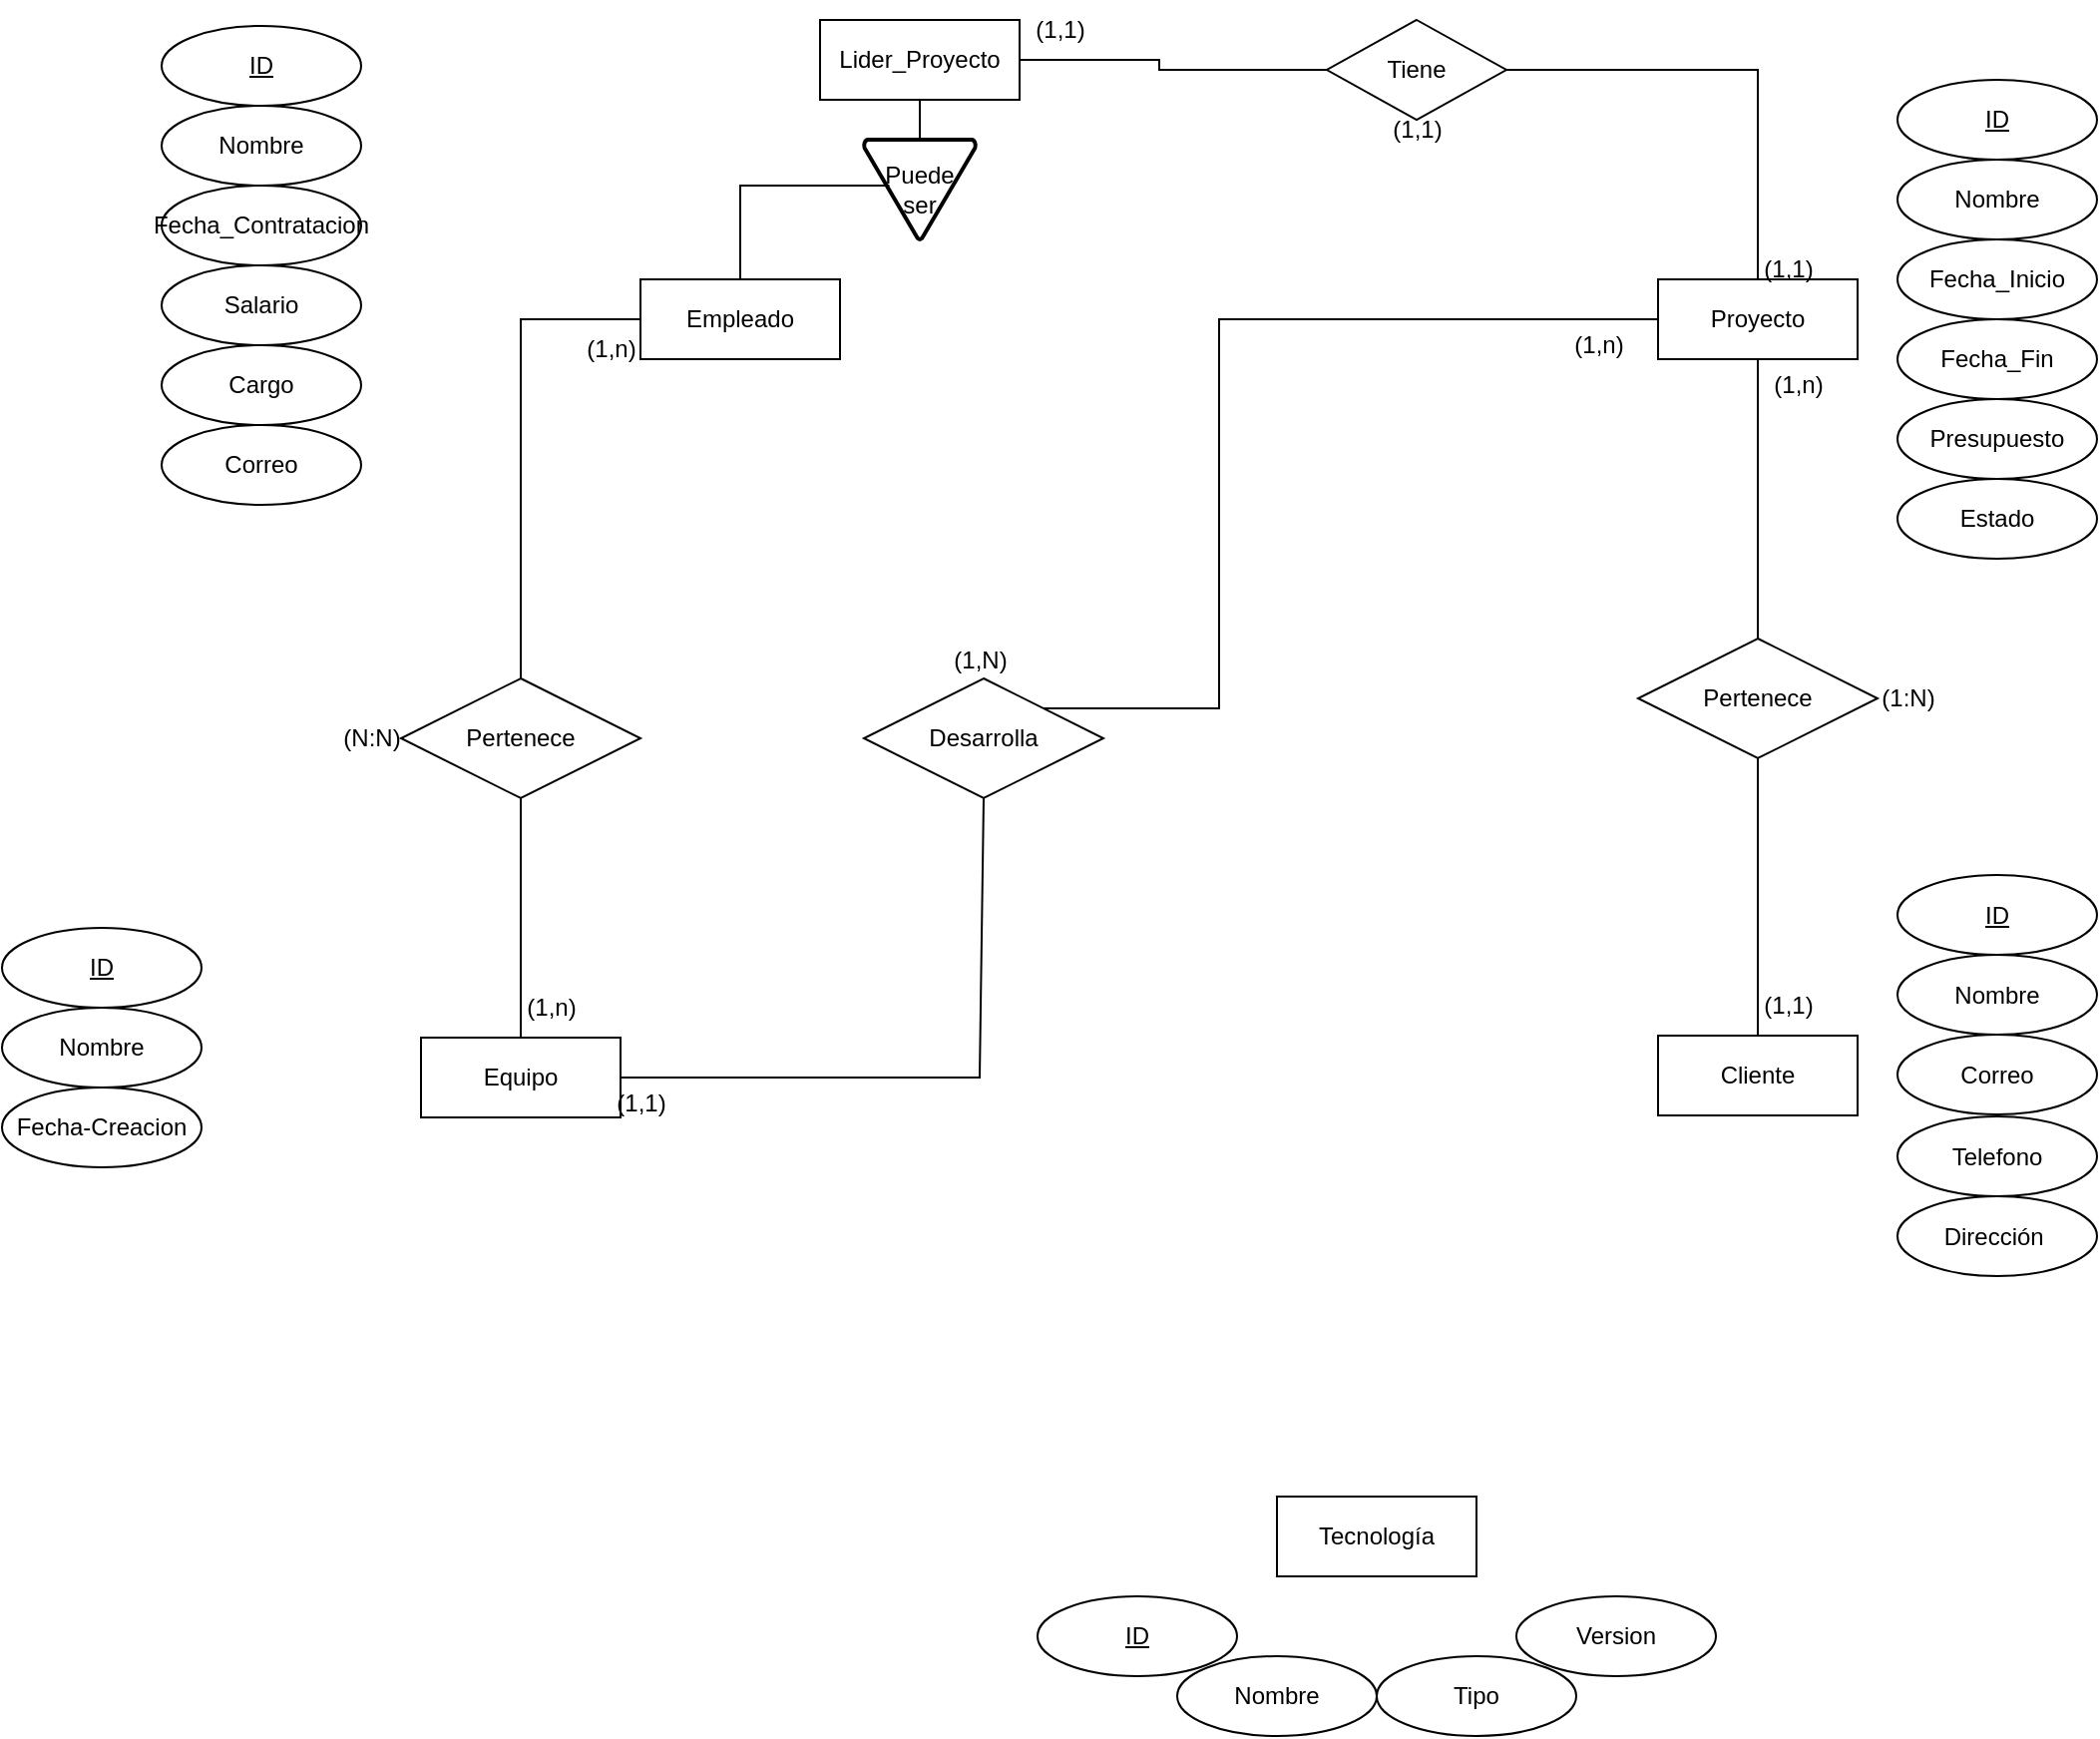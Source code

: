 <mxfile version="26.1.0">
  <diagram name="Página-1" id="SaEYAZio6c6tHSpdK9pB">
    <mxGraphModel dx="2261" dy="738" grid="1" gridSize="10" guides="1" tooltips="1" connect="1" arrows="1" fold="1" page="1" pageScale="1" pageWidth="827" pageHeight="1169" math="0" shadow="0">
      <root>
        <mxCell id="0" />
        <mxCell id="1" parent="0" />
        <mxCell id="bBvE1cvLCG1G2UjmCAkk-1" value="Empleado" style="whiteSpace=wrap;html=1;align=center;" parent="1" vertex="1">
          <mxGeometry x="70" y="140" width="100" height="40" as="geometry" />
        </mxCell>
        <mxCell id="bBvE1cvLCG1G2UjmCAkk-2" value="Proyecto" style="whiteSpace=wrap;html=1;align=center;" parent="1" vertex="1">
          <mxGeometry x="580" y="140" width="100" height="40" as="geometry" />
        </mxCell>
        <mxCell id="bBvE1cvLCG1G2UjmCAkk-3" value="Cliente" style="whiteSpace=wrap;html=1;align=center;" parent="1" vertex="1">
          <mxGeometry x="580" y="519" width="100" height="40" as="geometry" />
        </mxCell>
        <mxCell id="bBvE1cvLCG1G2UjmCAkk-4" value="Tecnología" style="whiteSpace=wrap;html=1;align=center;" parent="1" vertex="1">
          <mxGeometry x="389" y="750" width="100" height="40" as="geometry" />
        </mxCell>
        <mxCell id="bBvE1cvLCG1G2UjmCAkk-5" value="Equipo" style="whiteSpace=wrap;html=1;align=center;" parent="1" vertex="1">
          <mxGeometry x="-40" y="520" width="100" height="40" as="geometry" />
        </mxCell>
        <mxCell id="bBvE1cvLCG1G2UjmCAkk-6" value="ID" style="ellipse;whiteSpace=wrap;html=1;align=center;fontStyle=4;" parent="1" vertex="1">
          <mxGeometry x="-170" y="13" width="100" height="40" as="geometry" />
        </mxCell>
        <mxCell id="bBvE1cvLCG1G2UjmCAkk-7" value="Nombre" style="ellipse;whiteSpace=wrap;html=1;align=center;" parent="1" vertex="1">
          <mxGeometry x="-170" y="53" width="100" height="40" as="geometry" />
        </mxCell>
        <mxCell id="bBvE1cvLCG1G2UjmCAkk-8" value="Correo" style="ellipse;whiteSpace=wrap;html=1;align=center;" parent="1" vertex="1">
          <mxGeometry x="-170" y="213" width="100" height="40" as="geometry" />
        </mxCell>
        <mxCell id="bBvE1cvLCG1G2UjmCAkk-9" value="Cargo" style="ellipse;whiteSpace=wrap;html=1;align=center;" parent="1" vertex="1">
          <mxGeometry x="-170" y="173" width="100" height="40" as="geometry" />
        </mxCell>
        <mxCell id="bBvE1cvLCG1G2UjmCAkk-10" value="Fecha_Contratacion" style="ellipse;whiteSpace=wrap;html=1;align=center;" parent="1" vertex="1">
          <mxGeometry x="-170" y="93" width="100" height="40" as="geometry" />
        </mxCell>
        <mxCell id="bBvE1cvLCG1G2UjmCAkk-11" value="Salario" style="ellipse;whiteSpace=wrap;html=1;align=center;" parent="1" vertex="1">
          <mxGeometry x="-170" y="133" width="100" height="40" as="geometry" />
        </mxCell>
        <mxCell id="bBvE1cvLCG1G2UjmCAkk-12" value="Nombre" style="ellipse;whiteSpace=wrap;html=1;align=center;" parent="1" vertex="1">
          <mxGeometry x="700" y="80" width="100" height="40" as="geometry" />
        </mxCell>
        <mxCell id="bBvE1cvLCG1G2UjmCAkk-13" value="ID" style="ellipse;whiteSpace=wrap;html=1;align=center;fontStyle=4;" parent="1" vertex="1">
          <mxGeometry x="700" y="40" width="100" height="40" as="geometry" />
        </mxCell>
        <mxCell id="bBvE1cvLCG1G2UjmCAkk-14" value="Fecha_Inicio" style="ellipse;whiteSpace=wrap;html=1;align=center;" parent="1" vertex="1">
          <mxGeometry x="700" y="120" width="100" height="40" as="geometry" />
        </mxCell>
        <mxCell id="bBvE1cvLCG1G2UjmCAkk-15" value="Fecha_Fin" style="ellipse;whiteSpace=wrap;html=1;align=center;" parent="1" vertex="1">
          <mxGeometry x="700" y="160" width="100" height="40" as="geometry" />
        </mxCell>
        <mxCell id="bBvE1cvLCG1G2UjmCAkk-16" value="Presupuesto" style="ellipse;whiteSpace=wrap;html=1;align=center;" parent="1" vertex="1">
          <mxGeometry x="700" y="200" width="100" height="40" as="geometry" />
        </mxCell>
        <mxCell id="bBvE1cvLCG1G2UjmCAkk-17" value="Estado" style="ellipse;whiteSpace=wrap;html=1;align=center;" parent="1" vertex="1">
          <mxGeometry x="700" y="240" width="100" height="40" as="geometry" />
        </mxCell>
        <mxCell id="bBvE1cvLCG1G2UjmCAkk-18" value="ID" style="ellipse;whiteSpace=wrap;html=1;align=center;fontStyle=4;" parent="1" vertex="1">
          <mxGeometry x="700" y="438.5" width="100" height="40" as="geometry" />
        </mxCell>
        <mxCell id="bBvE1cvLCG1G2UjmCAkk-19" value="Nombre" style="ellipse;whiteSpace=wrap;html=1;align=center;" parent="1" vertex="1">
          <mxGeometry x="700" y="478.5" width="100" height="40" as="geometry" />
        </mxCell>
        <mxCell id="bBvE1cvLCG1G2UjmCAkk-20" value="Correo" style="ellipse;whiteSpace=wrap;html=1;align=center;" parent="1" vertex="1">
          <mxGeometry x="700" y="518.5" width="100" height="40" as="geometry" />
        </mxCell>
        <mxCell id="bBvE1cvLCG1G2UjmCAkk-21" value="Telefono" style="ellipse;whiteSpace=wrap;html=1;align=center;" parent="1" vertex="1">
          <mxGeometry x="700" y="559.5" width="100" height="40" as="geometry" />
        </mxCell>
        <mxCell id="bBvE1cvLCG1G2UjmCAkk-22" value="Dirección&amp;nbsp;" style="ellipse;whiteSpace=wrap;html=1;align=center;" parent="1" vertex="1">
          <mxGeometry x="700" y="599.5" width="100" height="40" as="geometry" />
        </mxCell>
        <mxCell id="bBvE1cvLCG1G2UjmCAkk-23" value="ID" style="ellipse;whiteSpace=wrap;html=1;align=center;fontStyle=4;" parent="1" vertex="1">
          <mxGeometry x="269" y="800" width="100" height="40" as="geometry" />
        </mxCell>
        <mxCell id="bBvE1cvLCG1G2UjmCAkk-24" value="Nombre" style="ellipse;whiteSpace=wrap;html=1;align=center;" parent="1" vertex="1">
          <mxGeometry x="339" y="830" width="100" height="40" as="geometry" />
        </mxCell>
        <mxCell id="bBvE1cvLCG1G2UjmCAkk-25" value="Version" style="ellipse;whiteSpace=wrap;html=1;align=center;" parent="1" vertex="1">
          <mxGeometry x="509" y="800" width="100" height="40" as="geometry" />
        </mxCell>
        <mxCell id="bBvE1cvLCG1G2UjmCAkk-26" value="Tipo" style="ellipse;whiteSpace=wrap;html=1;align=center;" parent="1" vertex="1">
          <mxGeometry x="439" y="830" width="100" height="40" as="geometry" />
        </mxCell>
        <mxCell id="bBvE1cvLCG1G2UjmCAkk-27" value="ID" style="ellipse;whiteSpace=wrap;html=1;align=center;fontStyle=4;" parent="1" vertex="1">
          <mxGeometry x="-250" y="465" width="100" height="40" as="geometry" />
        </mxCell>
        <mxCell id="bBvE1cvLCG1G2UjmCAkk-28" value="Nombre" style="ellipse;whiteSpace=wrap;html=1;align=center;" parent="1" vertex="1">
          <mxGeometry x="-250" y="505" width="100" height="40" as="geometry" />
        </mxCell>
        <mxCell id="bBvE1cvLCG1G2UjmCAkk-29" value="Fecha-Creacion" style="ellipse;whiteSpace=wrap;html=1;align=center;" parent="1" vertex="1">
          <mxGeometry x="-250" y="545" width="100" height="40" as="geometry" />
        </mxCell>
        <mxCell id="bBvE1cvLCG1G2UjmCAkk-31" value="Pertenece" style="shape=rhombus;perimeter=rhombusPerimeter;whiteSpace=wrap;html=1;align=center;" parent="1" vertex="1">
          <mxGeometry x="-50" y="340" width="120" height="60" as="geometry" />
        </mxCell>
        <mxCell id="bBvE1cvLCG1G2UjmCAkk-33" value="" style="endArrow=none;html=1;rounded=0;exitX=0;exitY=0.5;exitDx=0;exitDy=0;entryX=0.5;entryY=0;entryDx=0;entryDy=0;" parent="1" source="bBvE1cvLCG1G2UjmCAkk-1" target="bBvE1cvLCG1G2UjmCAkk-31" edge="1">
          <mxGeometry relative="1" as="geometry">
            <mxPoint x="330" y="270" as="sourcePoint" />
            <mxPoint x="490" y="270" as="targetPoint" />
            <Array as="points">
              <mxPoint x="10" y="160" />
              <mxPoint x="10" y="210" />
            </Array>
          </mxGeometry>
        </mxCell>
        <mxCell id="bBvE1cvLCG1G2UjmCAkk-34" value="" style="endArrow=none;html=1;rounded=0;exitX=0.5;exitY=1;exitDx=0;exitDy=0;entryX=0.5;entryY=0;entryDx=0;entryDy=0;" parent="1" source="bBvE1cvLCG1G2UjmCAkk-31" target="bBvE1cvLCG1G2UjmCAkk-5" edge="1">
          <mxGeometry relative="1" as="geometry">
            <mxPoint x="220" y="190" as="sourcePoint" />
            <mxPoint x="220" y="330" as="targetPoint" />
          </mxGeometry>
        </mxCell>
        <mxCell id="bBvE1cvLCG1G2UjmCAkk-35" value="(1,n)" style="text;html=1;align=center;verticalAlign=middle;resizable=0;points=[];autosize=1;strokeColor=none;fillColor=none;" parent="1" vertex="1">
          <mxGeometry x="30" y="160" width="50" height="30" as="geometry" />
        </mxCell>
        <mxCell id="bBvE1cvLCG1G2UjmCAkk-36" value="(1,n)" style="text;html=1;align=center;verticalAlign=middle;resizable=0;points=[];autosize=1;strokeColor=none;fillColor=none;" parent="1" vertex="1">
          <mxGeometry y="490" width="50" height="30" as="geometry" />
        </mxCell>
        <mxCell id="bBvE1cvLCG1G2UjmCAkk-37" value="(N:N)" style="text;html=1;align=center;verticalAlign=middle;resizable=0;points=[];autosize=1;strokeColor=none;fillColor=none;" parent="1" vertex="1">
          <mxGeometry x="-90" y="355" width="50" height="30" as="geometry" />
        </mxCell>
        <mxCell id="bBvE1cvLCG1G2UjmCAkk-38" value="Puede ser" style="strokeWidth=2;html=1;shape=mxgraph.flowchart.merge_or_storage;whiteSpace=wrap;" parent="1" vertex="1">
          <mxGeometry x="182" y="70" width="56" height="50" as="geometry" />
        </mxCell>
        <mxCell id="bBvE1cvLCG1G2UjmCAkk-39" value="Lider_Proyecto" style="whiteSpace=wrap;html=1;align=center;" parent="1" vertex="1">
          <mxGeometry x="160" y="10" width="100" height="40" as="geometry" />
        </mxCell>
        <mxCell id="bBvE1cvLCG1G2UjmCAkk-40" value="" style="endArrow=none;html=1;rounded=0;exitX=0.227;exitY=0.46;exitDx=0;exitDy=0;entryX=0.5;entryY=0;entryDx=0;entryDy=0;exitPerimeter=0;" parent="1" source="bBvE1cvLCG1G2UjmCAkk-38" target="bBvE1cvLCG1G2UjmCAkk-1" edge="1">
          <mxGeometry relative="1" as="geometry">
            <mxPoint x="220" y="190" as="sourcePoint" />
            <mxPoint x="220" y="330" as="targetPoint" />
            <Array as="points">
              <mxPoint x="120" y="93" />
            </Array>
          </mxGeometry>
        </mxCell>
        <mxCell id="bBvE1cvLCG1G2UjmCAkk-41" value="" style="endArrow=none;html=1;rounded=0;exitX=0.5;exitY=1;exitDx=0;exitDy=0;entryX=0.5;entryY=0;entryDx=0;entryDy=0;entryPerimeter=0;" parent="1" source="bBvE1cvLCG1G2UjmCAkk-39" target="bBvE1cvLCG1G2UjmCAkk-38" edge="1">
          <mxGeometry relative="1" as="geometry">
            <mxPoint x="230" y="200" as="sourcePoint" />
            <mxPoint x="230" y="340" as="targetPoint" />
          </mxGeometry>
        </mxCell>
        <mxCell id="bBvE1cvLCG1G2UjmCAkk-42" value="Pertenece" style="shape=rhombus;perimeter=rhombusPerimeter;whiteSpace=wrap;html=1;align=center;" parent="1" vertex="1">
          <mxGeometry x="570" y="320" width="120" height="60" as="geometry" />
        </mxCell>
        <mxCell id="bBvE1cvLCG1G2UjmCAkk-43" value="" style="endArrow=none;html=1;rounded=0;exitX=0.5;exitY=1;exitDx=0;exitDy=0;entryX=0.5;entryY=0;entryDx=0;entryDy=0;" parent="1" source="bBvE1cvLCG1G2UjmCAkk-42" target="bBvE1cvLCG1G2UjmCAkk-3" edge="1">
          <mxGeometry relative="1" as="geometry">
            <mxPoint x="220" y="390" as="sourcePoint" />
            <mxPoint x="220" y="520" as="targetPoint" />
          </mxGeometry>
        </mxCell>
        <mxCell id="bBvE1cvLCG1G2UjmCAkk-44" value="" style="endArrow=none;html=1;rounded=0;exitX=0.5;exitY=1;exitDx=0;exitDy=0;entryX=0.5;entryY=0;entryDx=0;entryDy=0;" parent="1" source="bBvE1cvLCG1G2UjmCAkk-2" target="bBvE1cvLCG1G2UjmCAkk-42" edge="1">
          <mxGeometry relative="1" as="geometry">
            <mxPoint x="640" y="390" as="sourcePoint" />
            <mxPoint x="640" y="529" as="targetPoint" />
          </mxGeometry>
        </mxCell>
        <mxCell id="bBvE1cvLCG1G2UjmCAkk-45" value="(1,n)" style="text;html=1;align=center;verticalAlign=middle;resizable=0;points=[];autosize=1;strokeColor=none;fillColor=none;" parent="1" vertex="1">
          <mxGeometry x="625" y="178" width="50" height="30" as="geometry" />
        </mxCell>
        <mxCell id="bBvE1cvLCG1G2UjmCAkk-46" value="(1,1)" style="text;html=1;align=center;verticalAlign=middle;resizable=0;points=[];autosize=1;strokeColor=none;fillColor=none;" parent="1" vertex="1">
          <mxGeometry x="620" y="489" width="50" height="30" as="geometry" />
        </mxCell>
        <mxCell id="bBvE1cvLCG1G2UjmCAkk-47" value="(1:N)" style="text;html=1;align=center;verticalAlign=middle;resizable=0;points=[];autosize=1;strokeColor=none;fillColor=none;" parent="1" vertex="1">
          <mxGeometry x="680" y="335" width="50" height="30" as="geometry" />
        </mxCell>
        <mxCell id="bBvE1cvLCG1G2UjmCAkk-48" value="Tiene" style="shape=rhombus;perimeter=rhombusPerimeter;whiteSpace=wrap;html=1;align=center;" parent="1" vertex="1">
          <mxGeometry x="414" y="10" width="90" height="50" as="geometry" />
        </mxCell>
        <mxCell id="bBvE1cvLCG1G2UjmCAkk-49" value="" style="endArrow=none;html=1;rounded=0;exitX=1;exitY=0.5;exitDx=0;exitDy=0;entryX=0;entryY=0.5;entryDx=0;entryDy=0;" parent="1" source="bBvE1cvLCG1G2UjmCAkk-39" target="bBvE1cvLCG1G2UjmCAkk-48" edge="1">
          <mxGeometry relative="1" as="geometry">
            <mxPoint x="220" y="190" as="sourcePoint" />
            <mxPoint x="220" y="330" as="targetPoint" />
            <Array as="points">
              <mxPoint x="330" y="30" />
              <mxPoint x="330" y="35" />
            </Array>
          </mxGeometry>
        </mxCell>
        <mxCell id="bBvE1cvLCG1G2UjmCAkk-50" value="" style="endArrow=none;html=1;rounded=0;exitX=1;exitY=0.5;exitDx=0;exitDy=0;entryX=0.5;entryY=0;entryDx=0;entryDy=0;" parent="1" source="bBvE1cvLCG1G2UjmCAkk-48" target="bBvE1cvLCG1G2UjmCAkk-2" edge="1">
          <mxGeometry relative="1" as="geometry">
            <mxPoint x="230" y="200" as="sourcePoint" />
            <mxPoint x="230" y="340" as="targetPoint" />
            <Array as="points">
              <mxPoint x="630" y="35" />
            </Array>
          </mxGeometry>
        </mxCell>
        <mxCell id="bBvE1cvLCG1G2UjmCAkk-51" value="(1,1)" style="text;html=1;align=center;verticalAlign=middle;resizable=0;points=[];autosize=1;strokeColor=none;fillColor=none;" parent="1" vertex="1">
          <mxGeometry x="255" width="50" height="30" as="geometry" />
        </mxCell>
        <mxCell id="bBvE1cvLCG1G2UjmCAkk-52" value="(1,1)" style="text;html=1;align=center;verticalAlign=middle;resizable=0;points=[];autosize=1;strokeColor=none;fillColor=none;" parent="1" vertex="1">
          <mxGeometry x="620" y="120" width="50" height="30" as="geometry" />
        </mxCell>
        <mxCell id="bBvE1cvLCG1G2UjmCAkk-53" value="(1,1)" style="text;html=1;align=center;verticalAlign=middle;resizable=0;points=[];autosize=1;strokeColor=none;fillColor=none;" parent="1" vertex="1">
          <mxGeometry x="434" y="50" width="50" height="30" as="geometry" />
        </mxCell>
        <mxCell id="bBvE1cvLCG1G2UjmCAkk-54" value="Desarrolla" style="shape=rhombus;perimeter=rhombusPerimeter;whiteSpace=wrap;html=1;align=center;" parent="1" vertex="1">
          <mxGeometry x="182" y="340" width="120" height="60" as="geometry" />
        </mxCell>
        <mxCell id="bBvE1cvLCG1G2UjmCAkk-56" value="" style="endArrow=none;html=1;rounded=0;exitX=1;exitY=0.5;exitDx=0;exitDy=0;entryX=0.5;entryY=1;entryDx=0;entryDy=0;" parent="1" source="bBvE1cvLCG1G2UjmCAkk-5" target="bBvE1cvLCG1G2UjmCAkk-54" edge="1">
          <mxGeometry relative="1" as="geometry">
            <mxPoint x="150" y="500" as="sourcePoint" />
            <mxPoint x="310" y="500" as="targetPoint" />
            <Array as="points">
              <mxPoint x="240" y="540" />
            </Array>
          </mxGeometry>
        </mxCell>
        <mxCell id="bBvE1cvLCG1G2UjmCAkk-57" value="" style="endArrow=none;html=1;rounded=0;exitX=1;exitY=0;exitDx=0;exitDy=0;entryX=0;entryY=0.5;entryDx=0;entryDy=0;" parent="1" source="bBvE1cvLCG1G2UjmCAkk-54" target="bBvE1cvLCG1G2UjmCAkk-2" edge="1">
          <mxGeometry relative="1" as="geometry">
            <mxPoint x="70" y="550" as="sourcePoint" />
            <mxPoint x="255" y="410" as="targetPoint" />
            <Array as="points">
              <mxPoint x="360" y="355" />
              <mxPoint x="360" y="160" />
            </Array>
          </mxGeometry>
        </mxCell>
        <mxCell id="bBvE1cvLCG1G2UjmCAkk-58" value="(1,1)" style="text;html=1;align=center;verticalAlign=middle;resizable=0;points=[];autosize=1;strokeColor=none;fillColor=none;" parent="1" vertex="1">
          <mxGeometry x="45" y="538" width="50" height="30" as="geometry" />
        </mxCell>
        <mxCell id="bBvE1cvLCG1G2UjmCAkk-59" value="(1,n)" style="text;html=1;align=center;verticalAlign=middle;resizable=0;points=[];autosize=1;strokeColor=none;fillColor=none;" parent="1" vertex="1">
          <mxGeometry x="525" y="158" width="50" height="30" as="geometry" />
        </mxCell>
        <mxCell id="bBvE1cvLCG1G2UjmCAkk-60" value="(1,N)" style="text;html=1;align=center;verticalAlign=middle;resizable=0;points=[];autosize=1;strokeColor=none;fillColor=none;" parent="1" vertex="1">
          <mxGeometry x="215" y="316" width="50" height="30" as="geometry" />
        </mxCell>
      </root>
    </mxGraphModel>
  </diagram>
</mxfile>
